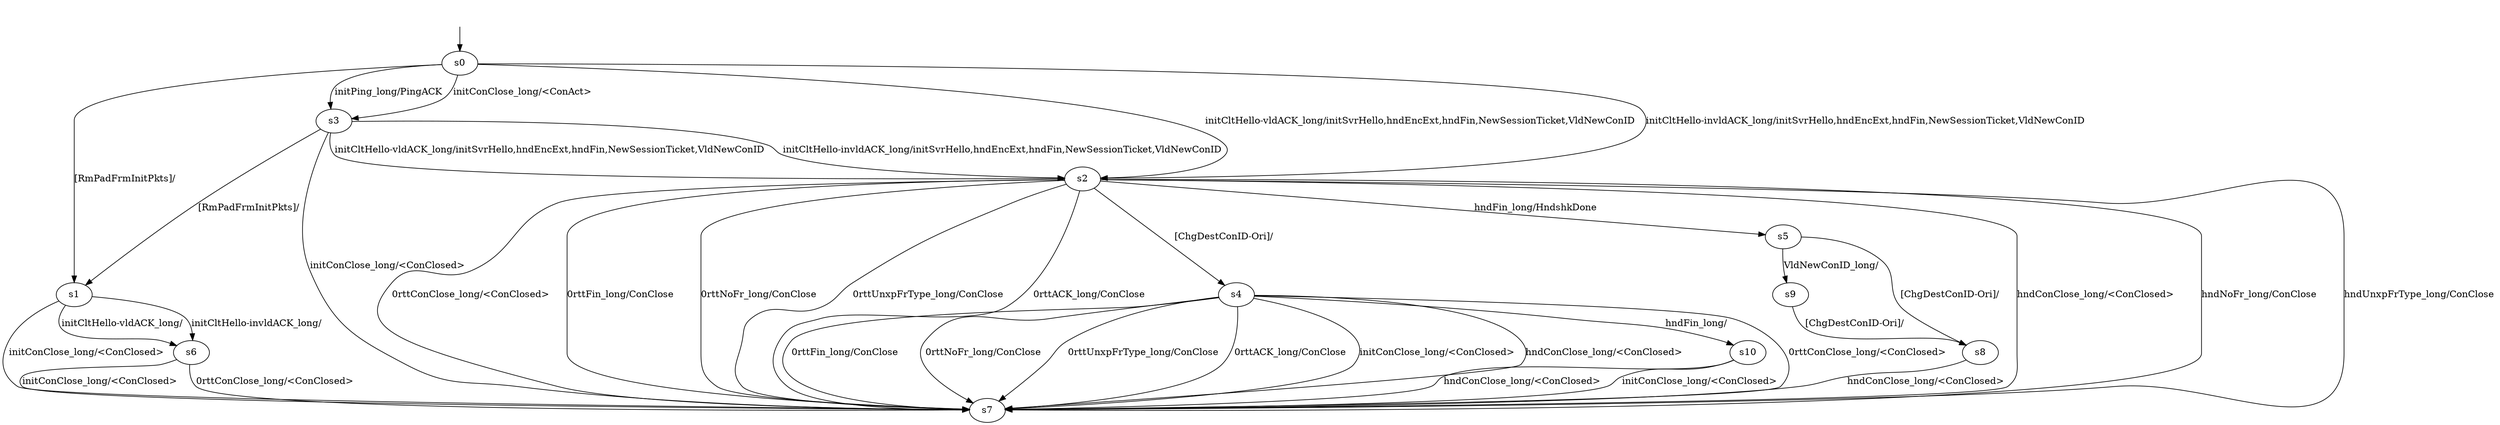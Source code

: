 digraph "../results/quiclyModels/quicly-PSK-l-0/learnedModel" {
s0 [label=s0];
s1 [label=s1];
s2 [label=s2];
s3 [label=s3];
s4 [label=s4];
s5 [label=s5];
s6 [label=s6];
s7 [label=s7];
s8 [label=s8];
s9 [label=s9];
s10 [label=s10];
s0 -> s3  [label="initPing_long/PingACK "];
s0 -> s3  [label="initConClose_long/<ConAct> "];
s0 -> s2  [label="initCltHello-vldACK_long/initSvrHello,hndEncExt,hndFin,NewSessionTicket,VldNewConID "];
s0 -> s2  [label="initCltHello-invldACK_long/initSvrHello,hndEncExt,hndFin,NewSessionTicket,VldNewConID "];
s0 -> s1  [label="[RmPadFrmInitPkts]/ "];
s1 -> s7  [label="initConClose_long/<ConClosed> "];
s1 -> s6  [label="initCltHello-vldACK_long/ "];
s1 -> s6  [label="initCltHello-invldACK_long/ "];
s2 -> s5  [label="hndFin_long/HndshkDone "];
s2 -> s7  [label="hndConClose_long/<ConClosed> "];
s2 -> s7  [label="hndNoFr_long/ConClose "];
s2 -> s7  [label="hndUnxpFrType_long/ConClose "];
s2 -> s7  [label="0rttConClose_long/<ConClosed> "];
s2 -> s7  [label="0rttFin_long/ConClose "];
s2 -> s7  [label="0rttNoFr_long/ConClose "];
s2 -> s7  [label="0rttUnxpFrType_long/ConClose "];
s2 -> s7  [label="0rttACK_long/ConClose "];
s2 -> s4  [label="[ChgDestConID-Ori]/ "];
s3 -> s7  [label="initConClose_long/<ConClosed> "];
s3 -> s2  [label="initCltHello-vldACK_long/initSvrHello,hndEncExt,hndFin,NewSessionTicket,VldNewConID "];
s3 -> s2  [label="initCltHello-invldACK_long/initSvrHello,hndEncExt,hndFin,NewSessionTicket,VldNewConID "];
s3 -> s1  [label="[RmPadFrmInitPkts]/ "];
s4 -> s7  [label="initConClose_long/<ConClosed> "];
s4 -> s10  [label="hndFin_long/ "];
s4 -> s7  [label="hndConClose_long/<ConClosed> "];
s4 -> s7  [label="0rttConClose_long/<ConClosed> "];
s4 -> s7  [label="0rttFin_long/ConClose "];
s4 -> s7  [label="0rttNoFr_long/ConClose "];
s4 -> s7  [label="0rttUnxpFrType_long/ConClose "];
s4 -> s7  [label="0rttACK_long/ConClose "];
s5 -> s9  [label="VldNewConID_long/ "];
s5 -> s8  [label="[ChgDestConID-Ori]/ "];
s6 -> s7  [label="initConClose_long/<ConClosed> "];
s6 -> s7  [label="0rttConClose_long/<ConClosed> "];
s8 -> s7  [label="hndConClose_long/<ConClosed> "];
s9 -> s8  [label="[ChgDestConID-Ori]/ "];
s10 -> s7  [label="initConClose_long/<ConClosed> "];
s10 -> s7  [label="hndConClose_long/<ConClosed> "];
__start0 [label="", shape=none];
__start0 -> s0  [label=""];
}
